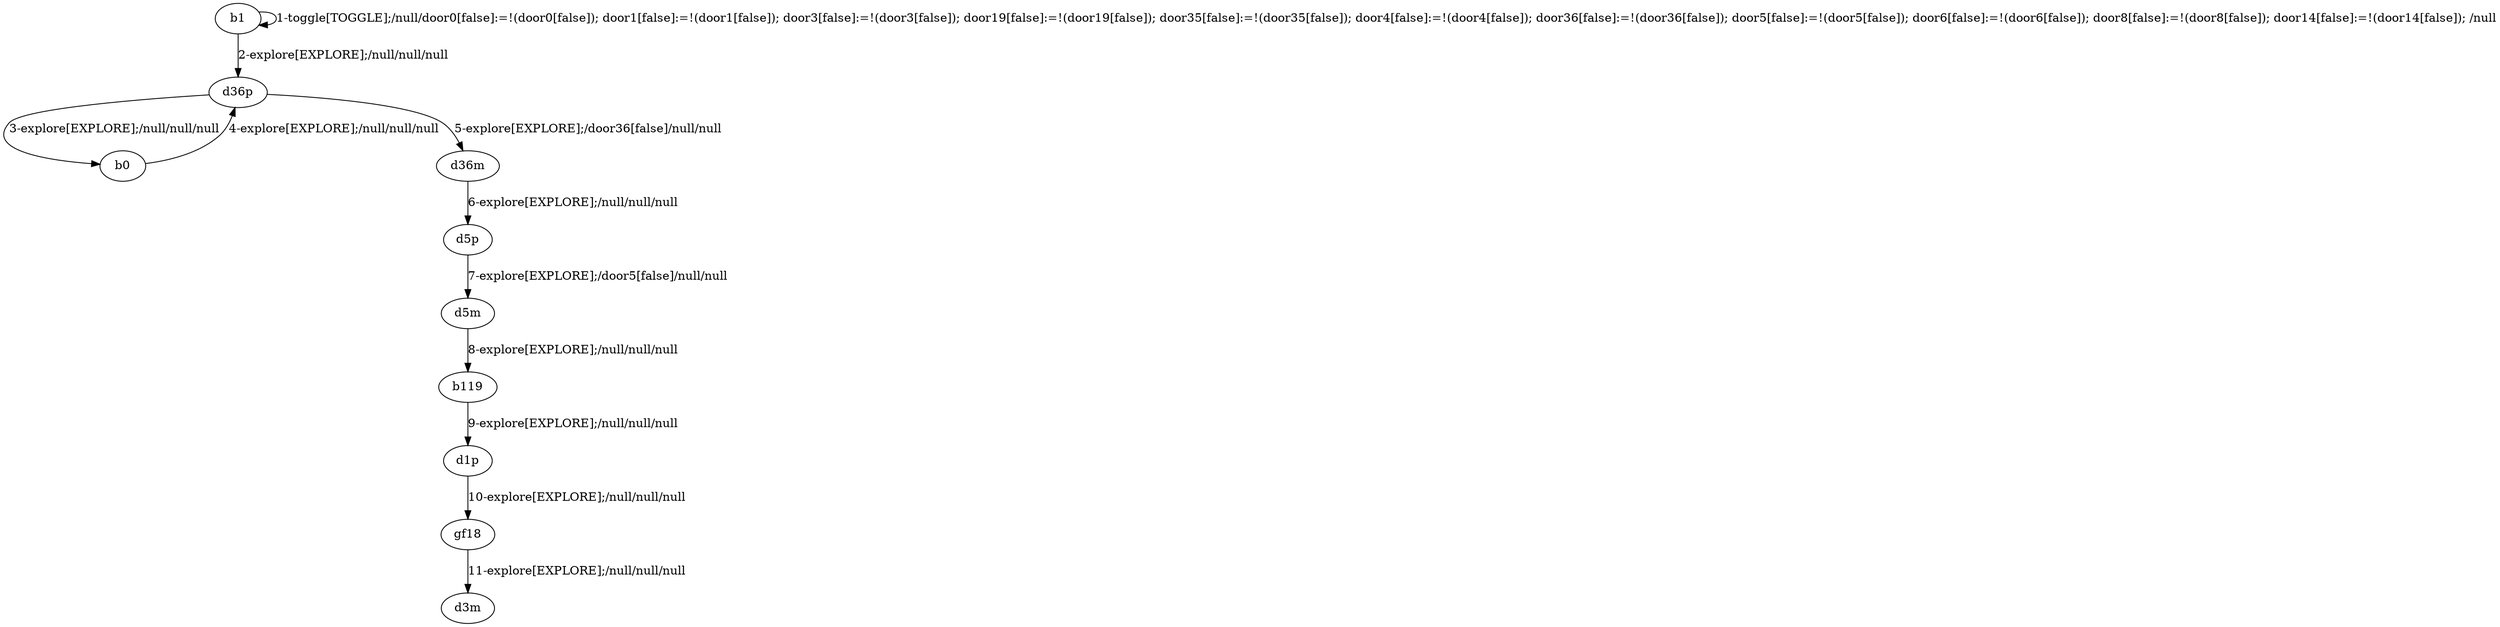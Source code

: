 # Total number of goals covered by this test: 5
# d5m --> b119
# d1p --> gf18
# gf18 --> d3m
# b119 --> d1p
# d5p --> d5m

digraph g {
"b1" -> "b1" [label = "1-toggle[TOGGLE];/null/door0[false]:=!(door0[false]); door1[false]:=!(door1[false]); door3[false]:=!(door3[false]); door19[false]:=!(door19[false]); door35[false]:=!(door35[false]); door4[false]:=!(door4[false]); door36[false]:=!(door36[false]); door5[false]:=!(door5[false]); door6[false]:=!(door6[false]); door8[false]:=!(door8[false]); door14[false]:=!(door14[false]); /null"];
"b1" -> "d36p" [label = "2-explore[EXPLORE];/null/null/null"];
"d36p" -> "b0" [label = "3-explore[EXPLORE];/null/null/null"];
"b0" -> "d36p" [label = "4-explore[EXPLORE];/null/null/null"];
"d36p" -> "d36m" [label = "5-explore[EXPLORE];/door36[false]/null/null"];
"d36m" -> "d5p" [label = "6-explore[EXPLORE];/null/null/null"];
"d5p" -> "d5m" [label = "7-explore[EXPLORE];/door5[false]/null/null"];
"d5m" -> "b119" [label = "8-explore[EXPLORE];/null/null/null"];
"b119" -> "d1p" [label = "9-explore[EXPLORE];/null/null/null"];
"d1p" -> "gf18" [label = "10-explore[EXPLORE];/null/null/null"];
"gf18" -> "d3m" [label = "11-explore[EXPLORE];/null/null/null"];
}